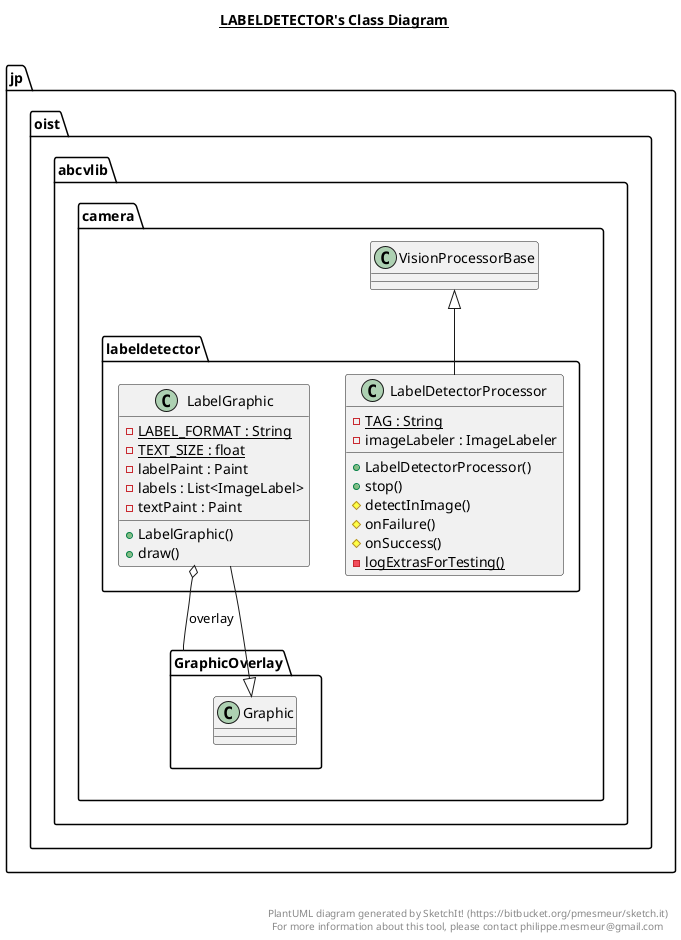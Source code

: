 @startuml

title __LABELDETECTOR's Class Diagram__\n

  namespace jp.oist.abcvlib.camera {
    namespace labeldetector {
      class jp.oist.abcvlib.camera.labeldetector.LabelDetectorProcessor {
          {static} - TAG : String
          - imageLabeler : ImageLabeler
          + LabelDetectorProcessor()
          + stop()
          # detectInImage()
          # onFailure()
          # onSuccess()
          {static} - logExtrasForTesting()
      }
    }
  }
  

  namespace jp.oist.abcvlib.camera {
    namespace labeldetector {
      class jp.oist.abcvlib.camera.labeldetector.LabelGraphic {
          {static} - LABEL_FORMAT : String
          {static} - TEXT_SIZE : float
          - labelPaint : Paint
          - labels : List<ImageLabel>
          - textPaint : Paint
          + LabelGraphic()
          + draw()
      }
    }
  }
  

  jp.oist.abcvlib.camera.labeldetector.LabelDetectorProcessor -up-|> jp.oist.abcvlib.camera.VisionProcessorBase
  jp.oist.abcvlib.camera.labeldetector.LabelGraphic -up-|> jp.oist.abcvlib.camera.GraphicOverlay.Graphic
  jp.oist.abcvlib.camera.labeldetector.LabelGraphic o-- jp.oist.abcvlib.camera.GraphicOverlay : overlay


right footer


PlantUML diagram generated by SketchIt! (https://bitbucket.org/pmesmeur/sketch.it)
For more information about this tool, please contact philippe.mesmeur@gmail.com
endfooter

@enduml
